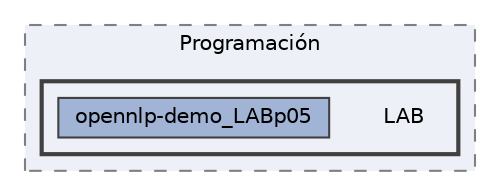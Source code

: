 digraph "C:/Users/13pedro/OneDrive/ULL/Programación/LAB"
{
 // LATEX_PDF_SIZE
  bgcolor="transparent";
  edge [fontname=Helvetica,fontsize=10,labelfontname=Helvetica,labelfontsize=10];
  node [fontname=Helvetica,fontsize=10,shape=box,height=0.2,width=0.4];
  compound=true
  subgraph clusterdir_5fb72ba7ab931f6d21b1d9f69ebb978e {
    graph [ bgcolor="#edf0f7", pencolor="grey50", label="Programación", fontname=Helvetica,fontsize=10 style="filled,dashed", URL="dir_5fb72ba7ab931f6d21b1d9f69ebb978e.html",tooltip=""]
  subgraph clusterdir_6e6ae58377e815394727dc3ea14dbae8 {
    graph [ bgcolor="#edf0f7", pencolor="grey25", label="", fontname=Helvetica,fontsize=10 style="filled,bold", URL="dir_6e6ae58377e815394727dc3ea14dbae8.html",tooltip=""]
    dir_6e6ae58377e815394727dc3ea14dbae8 [shape=plaintext, label="LAB"];
  dir_1a51d6d53c916c0b8068a5988a0e7140 [label="opennlp-demo_LABp05", fillcolor="#a2b4d6", color="grey25", style="filled", URL="dir_1a51d6d53c916c0b8068a5988a0e7140.html",tooltip=""];
  }
  }
}
